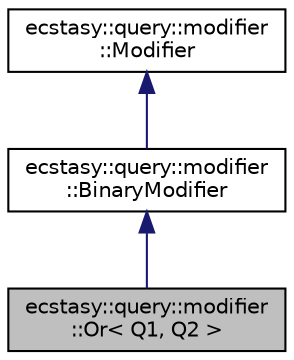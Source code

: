 digraph "ecstasy::query::modifier::Or&lt; Q1, Q2 &gt;"
{
 // LATEX_PDF_SIZE
  edge [fontname="Helvetica",fontsize="10",labelfontname="Helvetica",labelfontsize="10"];
  node [fontname="Helvetica",fontsize="10",shape=record];
  Node1 [label="ecstasy::query::modifier\l::Or\< Q1, Q2 \>",height=0.2,width=0.4,color="black", fillcolor="grey75", style="filled", fontcolor="black",tooltip="Binary query modifier which performs a or between two queryables."];
  Node2 -> Node1 [dir="back",color="midnightblue",fontsize="10",style="solid",fontname="Helvetica"];
  Node2 [label="ecstasy::query::modifier\l::BinaryModifier",height=0.2,width=0.4,color="black", fillcolor="white", style="filled",URL="$classecstasy_1_1query_1_1modifier_1_1_binary_modifier.html",tooltip="Base class for all query binary modifiers."];
  Node3 -> Node2 [dir="back",color="midnightblue",fontsize="10",style="solid",fontname="Helvetica"];
  Node3 [label="ecstasy::query::modifier\l::Modifier",height=0.2,width=0.4,color="black", fillcolor="white", style="filled",URL="$classecstasy_1_1query_1_1modifier_1_1_modifier.html",tooltip="Base class for all query modifiers."];
}
